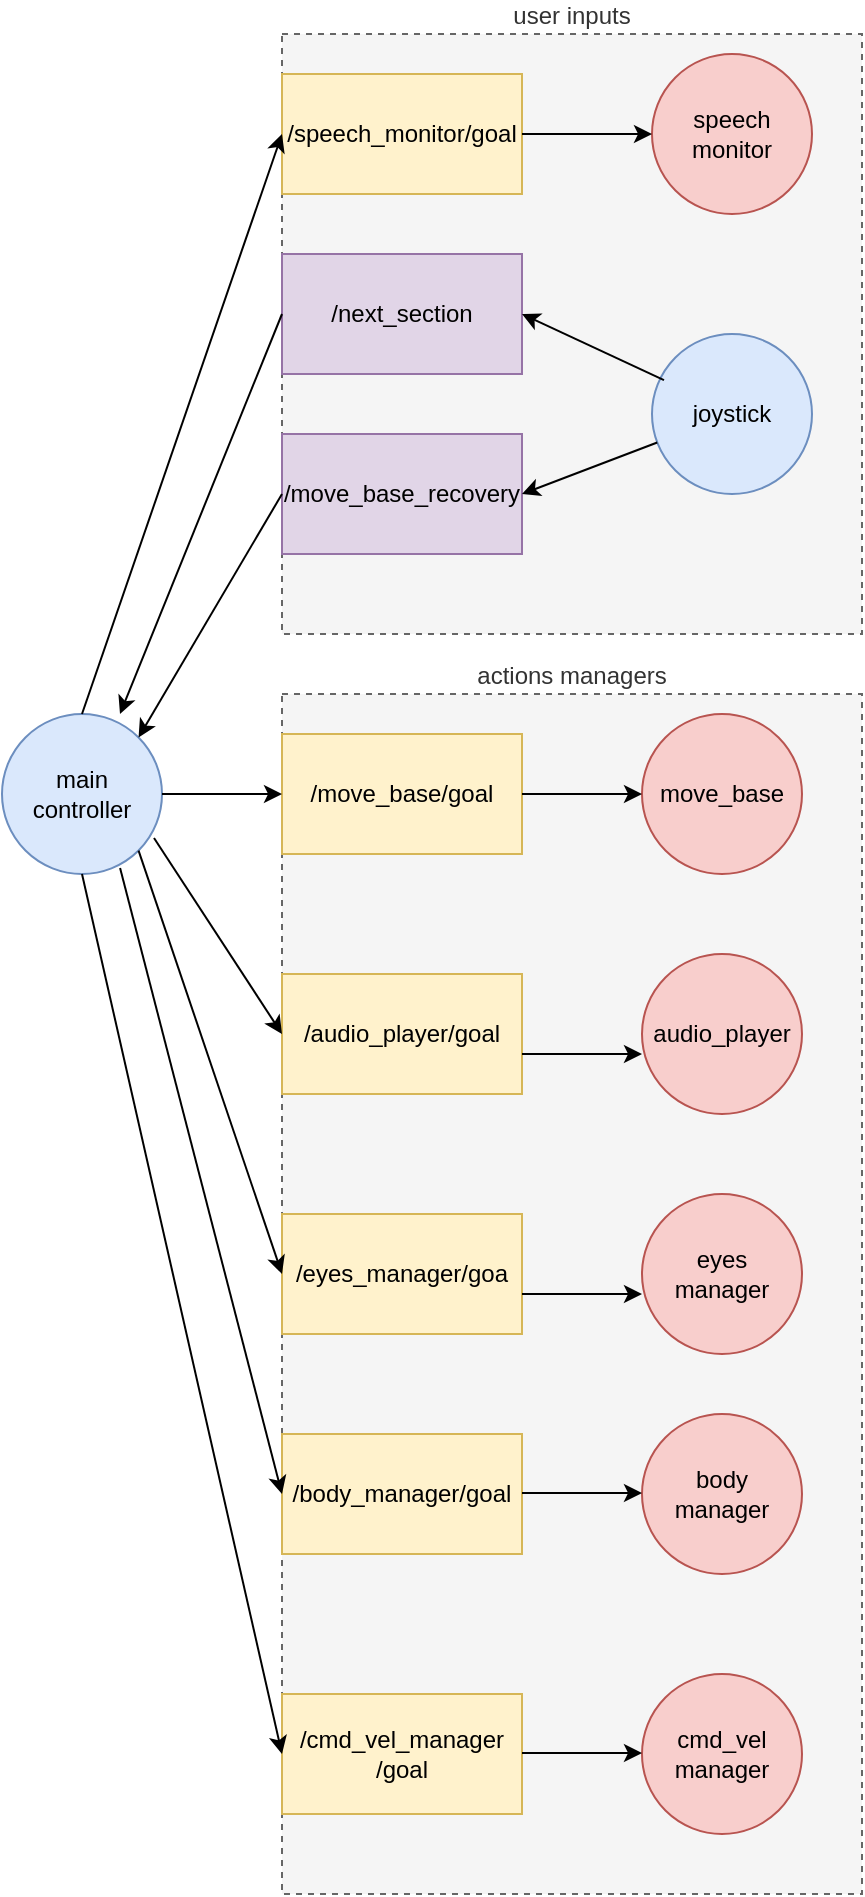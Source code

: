 <mxfile version="14.2.6" type="github"><diagram id="iBaJM44YYOgWMJ7TtHQ7" name="Page-1"><mxGraphModel dx="1350" dy="1875" grid="1" gridSize="10" guides="1" tooltips="1" connect="1" arrows="1" fold="1" page="1" pageScale="1" pageWidth="850" pageHeight="1100" math="0" shadow="0"><root><mxCell id="0"/><mxCell id="1" parent="0"/><mxCell id="pyJbDid6SzqdX5I7j4rj-37" value="user inputs" style="rounded=0;whiteSpace=wrap;html=1;fillColor=#f5f5f5;strokeColor=#666666;fontColor=#333333;dashed=1;labelPosition=center;verticalLabelPosition=top;align=center;verticalAlign=bottom;" vertex="1" parent="1"><mxGeometry x="200" y="10" width="290" height="300" as="geometry"/></mxCell><mxCell id="pyJbDid6SzqdX5I7j4rj-23" value="actions managers" style="rounded=0;whiteSpace=wrap;html=1;labelPosition=center;verticalLabelPosition=top;align=center;verticalAlign=bottom;dashed=1;fillColor=#f5f5f5;strokeColor=#666666;fontColor=#333333;" vertex="1" parent="1"><mxGeometry x="200" y="340" width="290" height="600" as="geometry"/></mxCell><mxCell id="pyJbDid6SzqdX5I7j4rj-1" value="main controller" style="ellipse;whiteSpace=wrap;html=1;aspect=fixed;fillColor=#dae8fc;strokeColor=#6c8ebf;" vertex="1" parent="1"><mxGeometry x="60" y="350" width="80" height="80" as="geometry"/></mxCell><mxCell id="pyJbDid6SzqdX5I7j4rj-2" value="move_base" style="ellipse;whiteSpace=wrap;html=1;aspect=fixed;fillColor=#f8cecc;strokeColor=#b85450;" vertex="1" parent="1"><mxGeometry x="380" y="350" width="80" height="80" as="geometry"/></mxCell><mxCell id="pyJbDid6SzqdX5I7j4rj-3" value="audio_player" style="ellipse;whiteSpace=wrap;html=1;aspect=fixed;fillColor=#f8cecc;strokeColor=#b85450;" vertex="1" parent="1"><mxGeometry x="380" y="470" width="80" height="80" as="geometry"/></mxCell><mxCell id="pyJbDid6SzqdX5I7j4rj-4" value="&lt;div&gt;eyes&lt;/div&gt;&lt;div&gt;manager&lt;/div&gt;" style="ellipse;whiteSpace=wrap;html=1;aspect=fixed;fillColor=#f8cecc;strokeColor=#b85450;" vertex="1" parent="1"><mxGeometry x="380" y="590" width="80" height="80" as="geometry"/></mxCell><mxCell id="pyJbDid6SzqdX5I7j4rj-5" value="&lt;div&gt;body&lt;/div&gt;&lt;div&gt;manager&lt;/div&gt;" style="ellipse;whiteSpace=wrap;html=1;aspect=fixed;fillColor=#f8cecc;strokeColor=#b85450;" vertex="1" parent="1"><mxGeometry x="380" y="700" width="80" height="80" as="geometry"/></mxCell><mxCell id="pyJbDid6SzqdX5I7j4rj-6" value="/move_base/goal" style="rounded=0;whiteSpace=wrap;html=1;fillColor=#fff2cc;strokeColor=#d6b656;" vertex="1" parent="1"><mxGeometry x="200" y="360" width="120" height="60" as="geometry"/></mxCell><mxCell id="pyJbDid6SzqdX5I7j4rj-7" value="/audio_player/goal" style="rounded=0;whiteSpace=wrap;html=1;fillColor=#fff2cc;strokeColor=#d6b656;" vertex="1" parent="1"><mxGeometry x="200" y="480" width="120" height="60" as="geometry"/></mxCell><mxCell id="pyJbDid6SzqdX5I7j4rj-8" value="/eyes_manager/goa" style="rounded=0;whiteSpace=wrap;html=1;fillColor=#fff2cc;strokeColor=#d6b656;" vertex="1" parent="1"><mxGeometry x="200" y="600" width="120" height="60" as="geometry"/></mxCell><mxCell id="pyJbDid6SzqdX5I7j4rj-9" value="/body_manager/goal" style="rounded=0;whiteSpace=wrap;html=1;fillColor=#fff2cc;strokeColor=#d6b656;" vertex="1" parent="1"><mxGeometry x="200" y="710" width="120" height="60" as="geometry"/></mxCell><mxCell id="pyJbDid6SzqdX5I7j4rj-10" value="" style="endArrow=classic;html=1;entryX=0;entryY=0.5;entryDx=0;entryDy=0;exitX=1;exitY=0.5;exitDx=0;exitDy=0;" edge="1" parent="1" source="pyJbDid6SzqdX5I7j4rj-1" target="pyJbDid6SzqdX5I7j4rj-6"><mxGeometry width="50" height="50" relative="1" as="geometry"><mxPoint x="100" y="520" as="sourcePoint"/><mxPoint x="150" y="470" as="targetPoint"/></mxGeometry></mxCell><mxCell id="pyJbDid6SzqdX5I7j4rj-11" value="" style="endArrow=classic;html=1;exitX=0.95;exitY=0.775;exitDx=0;exitDy=0;entryX=0;entryY=0.5;entryDx=0;entryDy=0;exitPerimeter=0;" edge="1" parent="1" source="pyJbDid6SzqdX5I7j4rj-1" target="pyJbDid6SzqdX5I7j4rj-7"><mxGeometry width="50" height="50" relative="1" as="geometry"><mxPoint x="60" y="590" as="sourcePoint"/><mxPoint x="110" y="540" as="targetPoint"/></mxGeometry></mxCell><mxCell id="pyJbDid6SzqdX5I7j4rj-12" value="" style="endArrow=classic;html=1;entryX=0;entryY=0.5;entryDx=0;entryDy=0;exitX=1;exitY=1;exitDx=0;exitDy=0;" edge="1" parent="1" source="pyJbDid6SzqdX5I7j4rj-1" target="pyJbDid6SzqdX5I7j4rj-8"><mxGeometry width="50" height="50" relative="1" as="geometry"><mxPoint x="110" y="430" as="sourcePoint"/><mxPoint x="130" y="570" as="targetPoint"/></mxGeometry></mxCell><mxCell id="pyJbDid6SzqdX5I7j4rj-13" value="" style="endArrow=classic;html=1;exitX=0.738;exitY=0.963;exitDx=0;exitDy=0;entryX=0;entryY=0.5;entryDx=0;entryDy=0;exitPerimeter=0;" edge="1" parent="1" source="pyJbDid6SzqdX5I7j4rj-1" target="pyJbDid6SzqdX5I7j4rj-9"><mxGeometry width="50" height="50" relative="1" as="geometry"><mxPoint x="70" y="760" as="sourcePoint"/><mxPoint x="120" y="710" as="targetPoint"/></mxGeometry></mxCell><mxCell id="pyJbDid6SzqdX5I7j4rj-14" value="&lt;div&gt;cmd_vel&lt;/div&gt;&lt;div&gt;manager&lt;br&gt;&lt;/div&gt;" style="ellipse;whiteSpace=wrap;html=1;aspect=fixed;fillColor=#f8cecc;strokeColor=#b85450;" vertex="1" parent="1"><mxGeometry x="380" y="830" width="80" height="80" as="geometry"/></mxCell><mxCell id="pyJbDid6SzqdX5I7j4rj-15" value="&lt;div&gt;/cmd_vel_manager&lt;/div&gt;&lt;div&gt;/goal&lt;/div&gt;" style="rounded=0;whiteSpace=wrap;html=1;fillColor=#fff2cc;strokeColor=#d6b656;" vertex="1" parent="1"><mxGeometry x="200" y="840" width="120" height="60" as="geometry"/></mxCell><mxCell id="pyJbDid6SzqdX5I7j4rj-16" value="" style="endArrow=classic;html=1;exitX=0.5;exitY=1;exitDx=0;exitDy=0;entryX=0;entryY=0.5;entryDx=0;entryDy=0;" edge="1" parent="1" source="pyJbDid6SzqdX5I7j4rj-1" target="pyJbDid6SzqdX5I7j4rj-15"><mxGeometry width="50" height="50" relative="1" as="geometry"><mxPoint x="150" y="550" as="sourcePoint"/><mxPoint x="90" y="850" as="targetPoint"/></mxGeometry></mxCell><mxCell id="pyJbDid6SzqdX5I7j4rj-18" value="" style="endArrow=classic;html=1;entryX=0;entryY=0.5;entryDx=0;entryDy=0;" edge="1" parent="1" source="pyJbDid6SzqdX5I7j4rj-6" target="pyJbDid6SzqdX5I7j4rj-2"><mxGeometry width="50" height="50" relative="1" as="geometry"><mxPoint x="670" y="600" as="sourcePoint"/><mxPoint x="720" y="550" as="targetPoint"/></mxGeometry></mxCell><mxCell id="pyJbDid6SzqdX5I7j4rj-19" value="" style="endArrow=classic;html=1;entryX=0;entryY=0.5;entryDx=0;entryDy=0;" edge="1" parent="1"><mxGeometry width="50" height="50" relative="1" as="geometry"><mxPoint x="320" y="520" as="sourcePoint"/><mxPoint x="380" y="520" as="targetPoint"/></mxGeometry></mxCell><mxCell id="pyJbDid6SzqdX5I7j4rj-20" value="" style="endArrow=classic;html=1;entryX=0;entryY=0.5;entryDx=0;entryDy=0;" edge="1" parent="1"><mxGeometry width="50" height="50" relative="1" as="geometry"><mxPoint x="320" y="640" as="sourcePoint"/><mxPoint x="380" y="640" as="targetPoint"/></mxGeometry></mxCell><mxCell id="pyJbDid6SzqdX5I7j4rj-21" value="" style="endArrow=classic;html=1;entryX=0;entryY=0.5;entryDx=0;entryDy=0;" edge="1" parent="1"><mxGeometry width="50" height="50" relative="1" as="geometry"><mxPoint x="320" y="739.5" as="sourcePoint"/><mxPoint x="380" y="739.5" as="targetPoint"/></mxGeometry></mxCell><mxCell id="pyJbDid6SzqdX5I7j4rj-22" value="" style="endArrow=classic;html=1;entryX=0;entryY=0.5;entryDx=0;entryDy=0;" edge="1" parent="1"><mxGeometry width="50" height="50" relative="1" as="geometry"><mxPoint x="320" y="869.5" as="sourcePoint"/><mxPoint x="380" y="869.5" as="targetPoint"/></mxGeometry></mxCell><mxCell id="pyJbDid6SzqdX5I7j4rj-24" value="speech monitor" style="ellipse;whiteSpace=wrap;html=1;aspect=fixed;fillColor=#f8cecc;strokeColor=#b85450;" vertex="1" parent="1"><mxGeometry x="385" y="20" width="80" height="80" as="geometry"/></mxCell><mxCell id="pyJbDid6SzqdX5I7j4rj-25" value="&lt;div&gt;joystick &lt;br&gt;&lt;/div&gt;" style="ellipse;whiteSpace=wrap;html=1;aspect=fixed;fillColor=#dae8fc;strokeColor=#6c8ebf;" vertex="1" parent="1"><mxGeometry x="385" y="160" width="80" height="80" as="geometry"/></mxCell><mxCell id="pyJbDid6SzqdX5I7j4rj-27" value="/speech_monitor/goal" style="rounded=0;whiteSpace=wrap;html=1;fillColor=#fff2cc;strokeColor=#d6b656;" vertex="1" parent="1"><mxGeometry x="200" y="30" width="120" height="60" as="geometry"/></mxCell><mxCell id="pyJbDid6SzqdX5I7j4rj-28" value="/next_section" style="rounded=0;whiteSpace=wrap;html=1;fillColor=#e1d5e7;strokeColor=#9673a6;" vertex="1" parent="1"><mxGeometry x="200" y="120" width="120" height="60" as="geometry"/></mxCell><mxCell id="pyJbDid6SzqdX5I7j4rj-30" value="/move_base_recovery" style="rounded=0;whiteSpace=wrap;html=1;fillColor=#e1d5e7;strokeColor=#9673a6;" vertex="1" parent="1"><mxGeometry x="200" y="210" width="120" height="60" as="geometry"/></mxCell><mxCell id="pyJbDid6SzqdX5I7j4rj-31" value="" style="endArrow=classic;html=1;entryX=1;entryY=0.5;entryDx=0;entryDy=0;exitX=0.075;exitY=0.288;exitDx=0;exitDy=0;exitPerimeter=0;" edge="1" parent="1" source="pyJbDid6SzqdX5I7j4rj-25" target="pyJbDid6SzqdX5I7j4rj-28"><mxGeometry width="50" height="50" relative="1" as="geometry"><mxPoint x="510" y="280" as="sourcePoint"/><mxPoint x="560" y="230" as="targetPoint"/></mxGeometry></mxCell><mxCell id="pyJbDid6SzqdX5I7j4rj-32" value="" style="endArrow=classic;html=1;entryX=1;entryY=0.5;entryDx=0;entryDy=0;" edge="1" parent="1" source="pyJbDid6SzqdX5I7j4rj-25" target="pyJbDid6SzqdX5I7j4rj-30"><mxGeometry width="50" height="50" relative="1" as="geometry"><mxPoint x="650" y="380" as="sourcePoint"/><mxPoint x="700" y="330" as="targetPoint"/></mxGeometry></mxCell><mxCell id="pyJbDid6SzqdX5I7j4rj-33" value="" style="endArrow=classic;html=1;entryX=0;entryY=0.5;entryDx=0;entryDy=0;exitX=0.5;exitY=0;exitDx=0;exitDy=0;" edge="1" parent="1" source="pyJbDid6SzqdX5I7j4rj-1" target="pyJbDid6SzqdX5I7j4rj-27"><mxGeometry width="50" height="50" relative="1" as="geometry"><mxPoint y="310" as="sourcePoint"/><mxPoint x="50" y="260" as="targetPoint"/></mxGeometry></mxCell><mxCell id="pyJbDid6SzqdX5I7j4rj-34" value="" style="endArrow=classic;html=1;entryX=0;entryY=0.5;entryDx=0;entryDy=0;exitX=1;exitY=0.5;exitDx=0;exitDy=0;" edge="1" parent="1" source="pyJbDid6SzqdX5I7j4rj-27" target="pyJbDid6SzqdX5I7j4rj-24"><mxGeometry width="50" height="50" relative="1" as="geometry"><mxPoint x="200" y="340" as="sourcePoint"/><mxPoint x="250" y="290" as="targetPoint"/></mxGeometry></mxCell><mxCell id="pyJbDid6SzqdX5I7j4rj-35" value="" style="endArrow=classic;html=1;exitX=0;exitY=0.5;exitDx=0;exitDy=0;" edge="1" parent="1" source="pyJbDid6SzqdX5I7j4rj-28"><mxGeometry width="50" height="50" relative="1" as="geometry"><mxPoint x="180" y="340" as="sourcePoint"/><mxPoint x="119" y="350" as="targetPoint"/></mxGeometry></mxCell><mxCell id="pyJbDid6SzqdX5I7j4rj-36" value="" style="endArrow=classic;html=1;entryX=1;entryY=0;entryDx=0;entryDy=0;exitX=0;exitY=0.5;exitDx=0;exitDy=0;" edge="1" parent="1" source="pyJbDid6SzqdX5I7j4rj-30" target="pyJbDid6SzqdX5I7j4rj-1"><mxGeometry width="50" height="50" relative="1" as="geometry"><mxPoint x="750" y="350" as="sourcePoint"/><mxPoint x="800" y="300" as="targetPoint"/></mxGeometry></mxCell></root></mxGraphModel></diagram></mxfile>